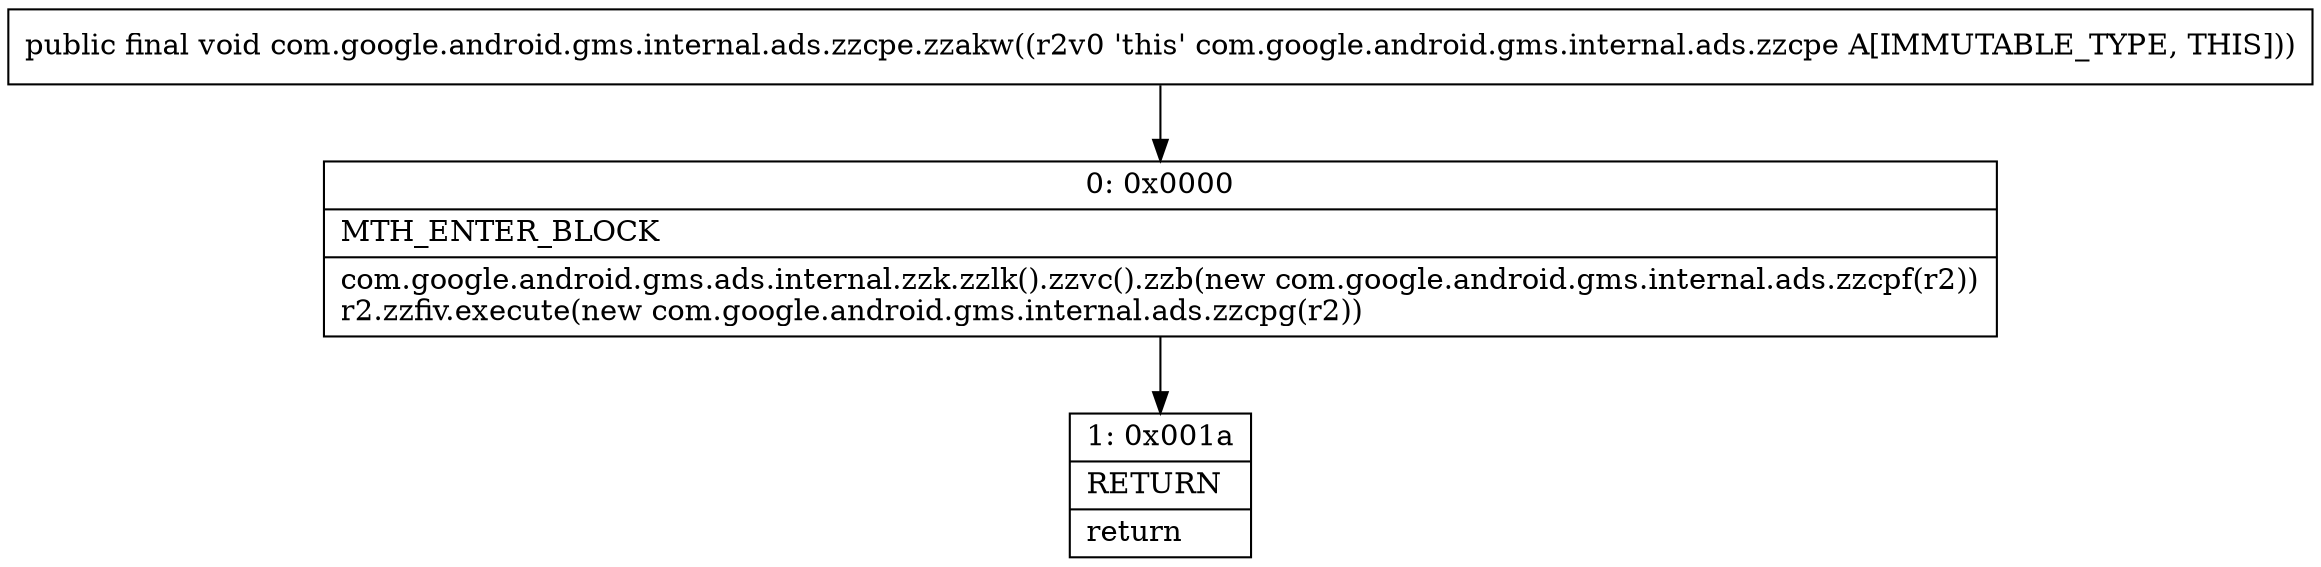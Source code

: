 digraph "CFG forcom.google.android.gms.internal.ads.zzcpe.zzakw()V" {
Node_0 [shape=record,label="{0\:\ 0x0000|MTH_ENTER_BLOCK\l|com.google.android.gms.ads.internal.zzk.zzlk().zzvc().zzb(new com.google.android.gms.internal.ads.zzcpf(r2))\lr2.zzfiv.execute(new com.google.android.gms.internal.ads.zzcpg(r2))\l}"];
Node_1 [shape=record,label="{1\:\ 0x001a|RETURN\l|return\l}"];
MethodNode[shape=record,label="{public final void com.google.android.gms.internal.ads.zzcpe.zzakw((r2v0 'this' com.google.android.gms.internal.ads.zzcpe A[IMMUTABLE_TYPE, THIS])) }"];
MethodNode -> Node_0;
Node_0 -> Node_1;
}

